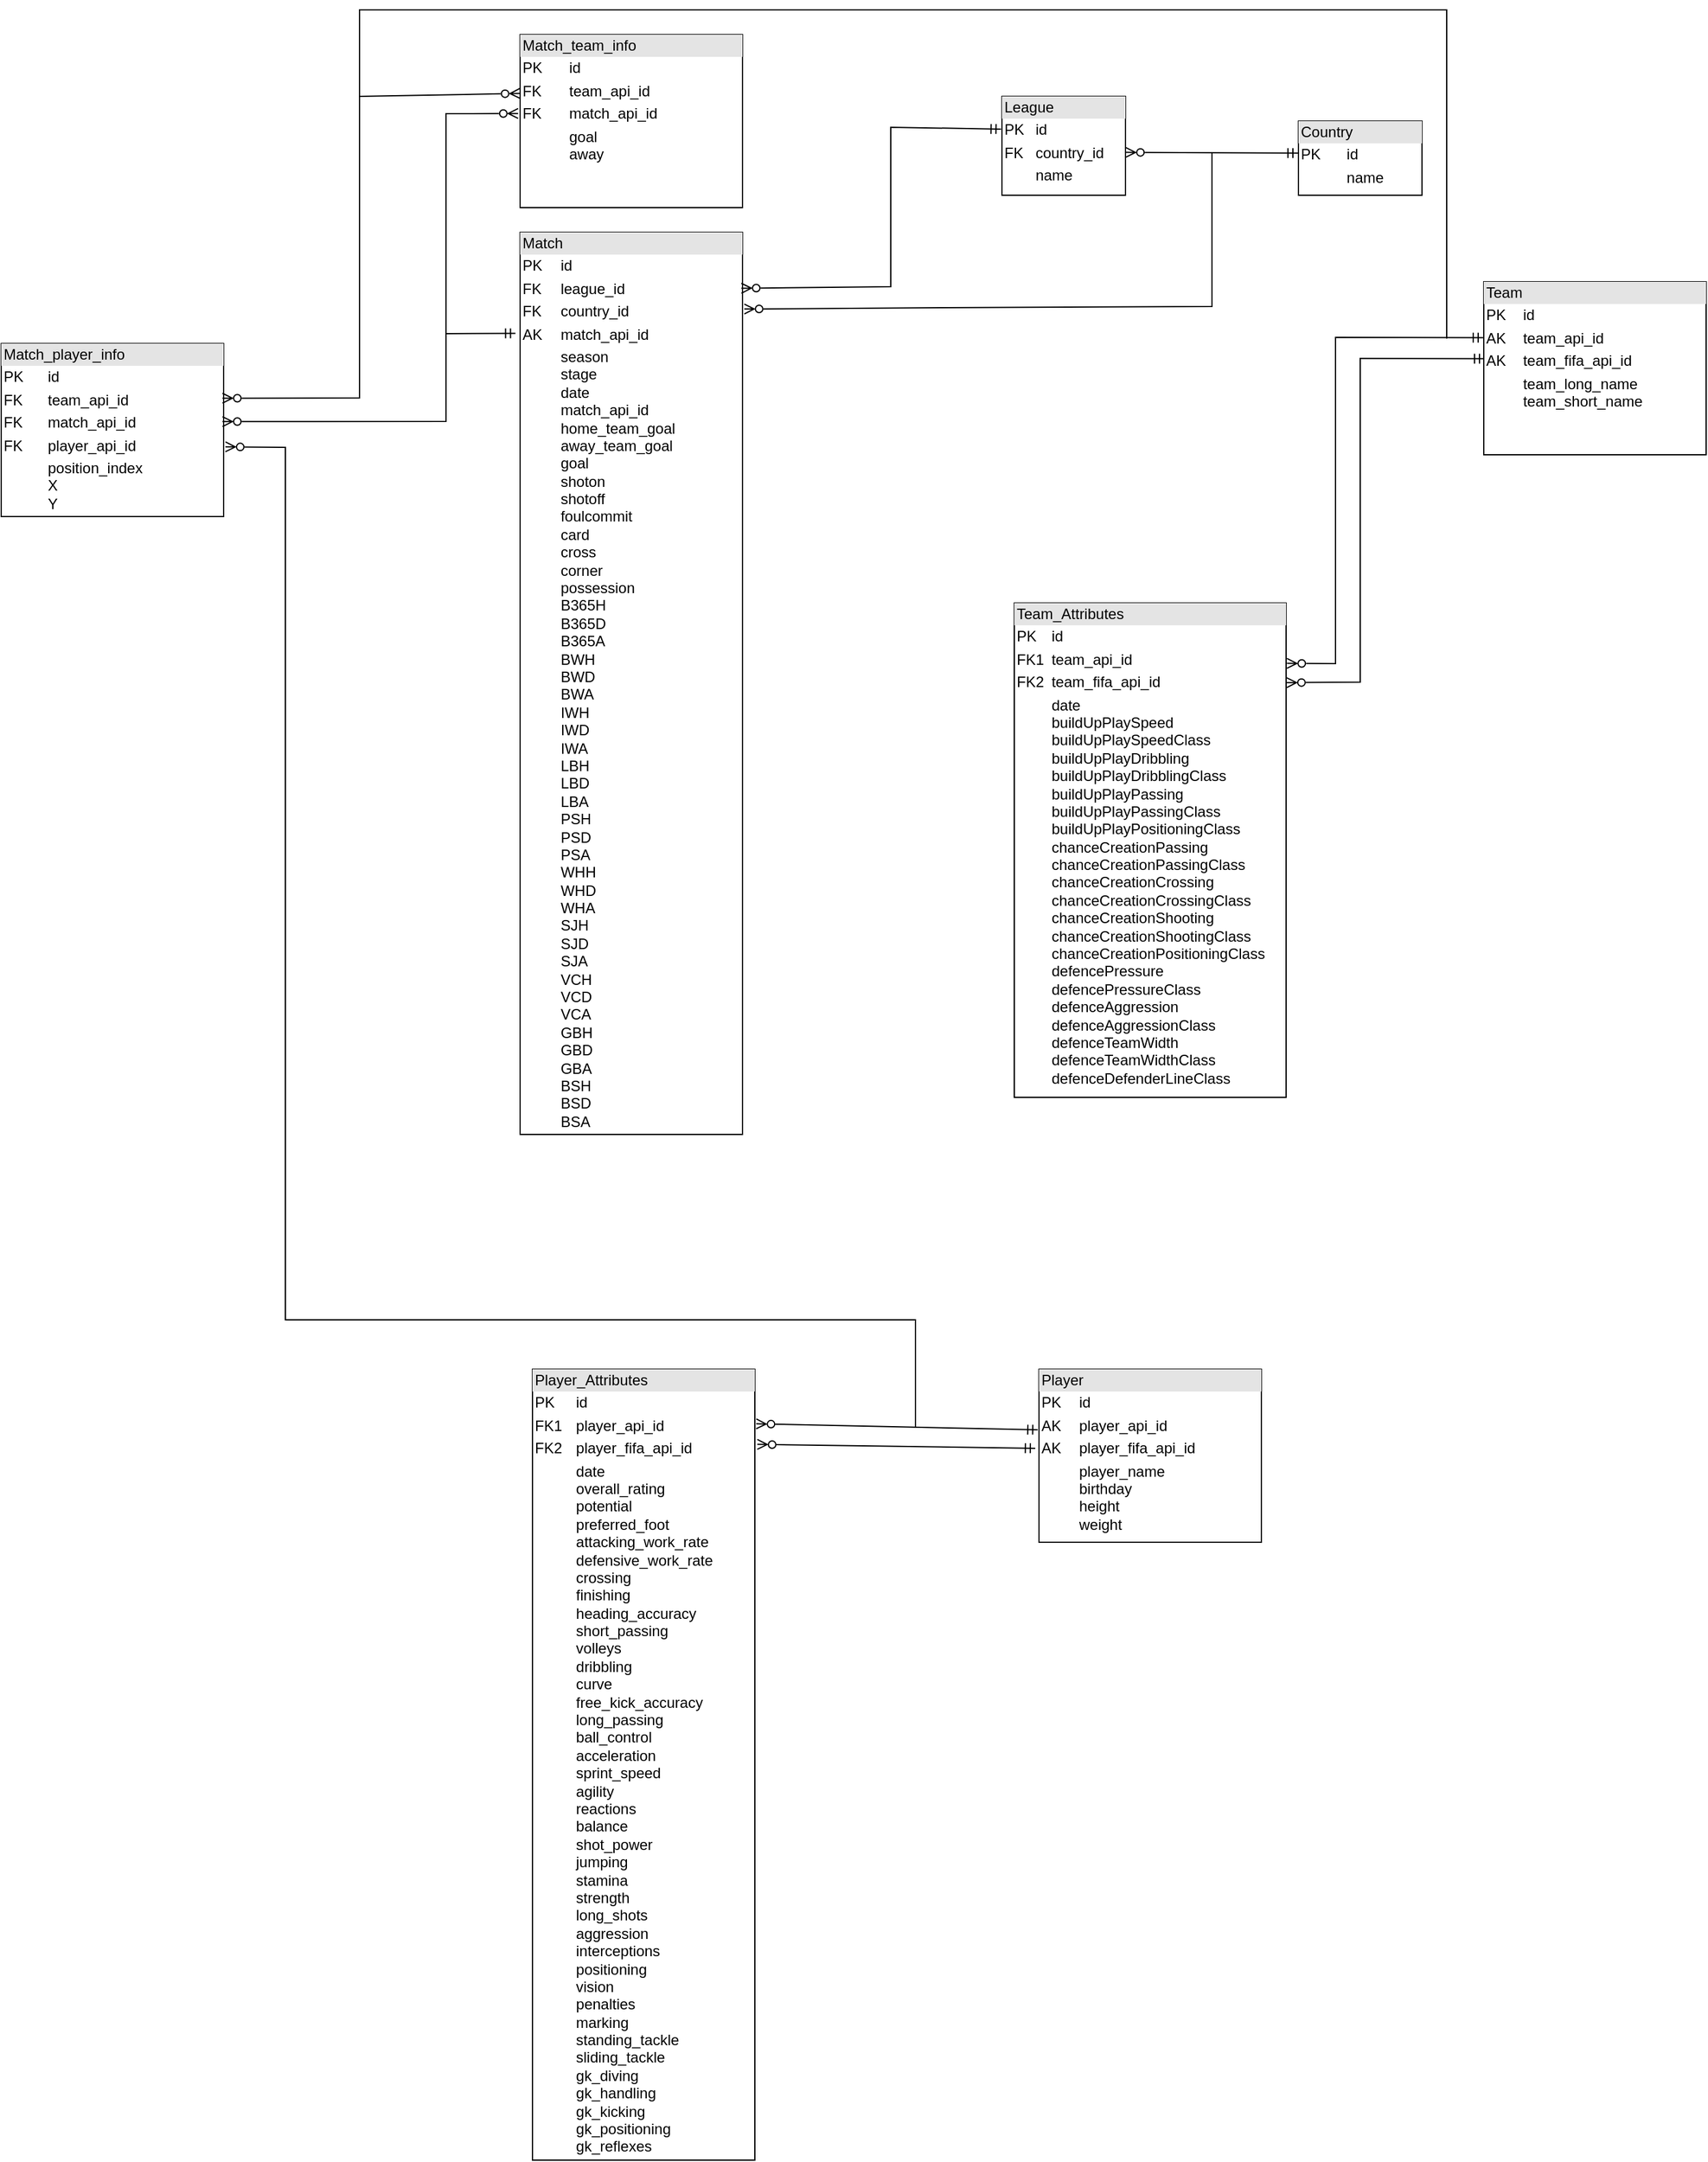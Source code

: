 <mxfile version="21.0.2" type="device"><diagram id="C5RBs43oDa-KdzZeNtuy" name="Page-1"><mxGraphModel dx="2336" dy="1973" grid="1" gridSize="10" guides="1" tooltips="1" connect="1" arrows="1" fold="1" page="1" pageScale="1" pageWidth="827" pageHeight="1169" math="0" shadow="0"><root><mxCell id="WIyWlLk6GJQsqaUBKTNV-0"/><mxCell id="WIyWlLk6GJQsqaUBKTNV-1" parent="WIyWlLk6GJQsqaUBKTNV-0"/><mxCell id="w4pTYqP21C4rSckpjoDH-13" value="&lt;div style=&quot;box-sizing:border-box;width:100%;background:#e4e4e4;padding:2px;&quot;&gt;Player&lt;/div&gt;&lt;table style=&quot;width:100%;font-size:1em;&quot; cellpadding=&quot;2&quot; cellspacing=&quot;0&quot;&gt;&lt;tbody&gt;&lt;tr&gt;&lt;td&gt;PK&lt;/td&gt;&lt;td&gt;id&lt;/td&gt;&lt;/tr&gt;&lt;tr&gt;&lt;td&gt;AK&lt;/td&gt;&lt;td&gt;player_api_id&lt;/td&gt;&lt;/tr&gt;&lt;tr&gt;&lt;td&gt;AK&lt;/td&gt;&lt;td&gt;player_fifa_api_id&lt;/td&gt;&lt;/tr&gt;&lt;tr&gt;&lt;td&gt;&lt;/td&gt;&lt;td&gt;player_name&lt;br&gt;birthday&lt;br&gt;height&lt;br&gt;weight&lt;/td&gt;&lt;/tr&gt;&lt;/tbody&gt;&lt;/table&gt;" style="verticalAlign=top;align=left;overflow=fill;html=1;whiteSpace=wrap;perimeterSpacing=0;" vertex="1" parent="WIyWlLk6GJQsqaUBKTNV-1"><mxGeometry x="520" y="910" width="180" height="140" as="geometry"/></mxCell><mxCell id="w4pTYqP21C4rSckpjoDH-16" value="&lt;div style=&quot;box-sizing:border-box;width:100%;background:#e4e4e4;padding:2px;&quot;&gt;Player_Attributes&lt;/div&gt;&lt;table style=&quot;width:100%;font-size:1em;&quot; cellpadding=&quot;2&quot; cellspacing=&quot;0&quot;&gt;&lt;tbody&gt;&lt;tr&gt;&lt;td&gt;PK&lt;/td&gt;&lt;td&gt;id&lt;/td&gt;&lt;/tr&gt;&lt;tr&gt;&lt;td&gt;FK1&lt;/td&gt;&lt;td&gt;player_api_id&lt;/td&gt;&lt;/tr&gt;&lt;tr&gt;&lt;td&gt;FK2&lt;/td&gt;&lt;td&gt;player_fifa_api_id&lt;/td&gt;&lt;/tr&gt;&lt;tr&gt;&lt;td&gt;&lt;/td&gt;&lt;td&gt;date&lt;br&gt;overall_rating&lt;br&gt;potential&lt;br&gt;preferred_foot&lt;br&gt;attacking_work_rate&lt;br&gt;defensive_work_rate&lt;br&gt;crossing&lt;br&gt;finishing&lt;br&gt;heading_accuracy&lt;br&gt;short_passing&lt;br&gt;volleys&lt;br&gt;dribbling&lt;br&gt;curve&lt;br&gt;free_kick_accuracy&lt;br&gt;long_passing&lt;br&gt;ball_control&lt;br&gt;acceleration&lt;br&gt;sprint_speed&lt;br&gt;agility&lt;br&gt;reactions&lt;br&gt;balance&lt;br&gt;shot_power&lt;br&gt;jumping&lt;br&gt;stamina&lt;br&gt;strength&lt;br&gt;long_shots&lt;br&gt;aggression&lt;br&gt;interceptions&lt;br&gt;positioning&lt;br&gt;vision&lt;br&gt;penalties&lt;br&gt;marking&lt;br&gt;standing_tackle&lt;br&gt;sliding_tackle&lt;br&gt;gk_diving&lt;br&gt;gk_handling&lt;br&gt;gk_kicking&lt;br&gt;gk_positioning&lt;br&gt;gk_reflexes&lt;/td&gt;&lt;/tr&gt;&lt;/tbody&gt;&lt;/table&gt;" style="verticalAlign=top;align=left;overflow=fill;html=1;whiteSpace=wrap;" vertex="1" parent="WIyWlLk6GJQsqaUBKTNV-1"><mxGeometry x="110" y="910" width="180" height="640" as="geometry"/></mxCell><mxCell id="w4pTYqP21C4rSckpjoDH-17" value="" style="endArrow=ERmandOne;html=1;rounded=0;exitX=1.006;exitY=0.069;exitDx=0;exitDy=0;exitPerimeter=0;entryX=-0.006;entryY=0.35;entryDx=0;entryDy=0;entryPerimeter=0;startArrow=ERzeroToMany;startFill=0;endFill=0;" edge="1" parent="WIyWlLk6GJQsqaUBKTNV-1" source="w4pTYqP21C4rSckpjoDH-16" target="w4pTYqP21C4rSckpjoDH-13"><mxGeometry width="50" height="50" relative="1" as="geometry"><mxPoint x="350" y="1000" as="sourcePoint"/><mxPoint x="400" y="950" as="targetPoint"/><Array as="points"/></mxGeometry></mxCell><mxCell id="w4pTYqP21C4rSckpjoDH-18" value="" style="endArrow=ERmandOne;html=1;rounded=0;exitX=1.011;exitY=0.095;exitDx=0;exitDy=0;exitPerimeter=0;entryX=-0.017;entryY=0.457;entryDx=0;entryDy=0;entryPerimeter=0;startArrow=ERzeroToMany;startFill=0;endFill=0;" edge="1" parent="WIyWlLk6GJQsqaUBKTNV-1" source="w4pTYqP21C4rSckpjoDH-16" target="w4pTYqP21C4rSckpjoDH-13"><mxGeometry width="50" height="50" relative="1" as="geometry"><mxPoint x="301" y="995" as="sourcePoint"/><mxPoint x="619" y="990" as="targetPoint"/></mxGeometry></mxCell><mxCell id="w4pTYqP21C4rSckpjoDH-20" value="&lt;div style=&quot;box-sizing:border-box;width:100%;background:#e4e4e4;padding:2px;&quot;&gt;Match&lt;/div&gt;&lt;table style=&quot;width:100%;font-size:1em;&quot; cellpadding=&quot;2&quot; cellspacing=&quot;0&quot;&gt;&lt;tbody&gt;&lt;tr&gt;&lt;td&gt;PK&lt;/td&gt;&lt;td&gt;id&lt;/td&gt;&lt;/tr&gt;&lt;tr&gt;&lt;td&gt;FK&lt;/td&gt;&lt;td&gt;league_id&lt;/td&gt;&lt;/tr&gt;&lt;tr&gt;&lt;td&gt;FK&lt;/td&gt;&lt;td&gt;country_id&lt;/td&gt;&lt;/tr&gt;&lt;tr&gt;&lt;td&gt;AK&lt;/td&gt;&lt;td&gt;match_api_id&lt;br&gt;&lt;/td&gt;&lt;/tr&gt;&lt;tr&gt;&lt;td&gt;&lt;/td&gt;&lt;td&gt;season&lt;br&gt;stage&lt;br&gt;date&lt;br&gt;match_api_id&lt;br&gt;home_team_goal&lt;br&gt;away_team_goal&lt;br&gt;goal&lt;br&gt;shoton&lt;br&gt;shotoff&lt;br&gt;foulcommit&lt;br&gt;card&lt;br&gt;cross&lt;br&gt;corner&lt;br&gt;possession&lt;br&gt;B365H&lt;br&gt;B365D&lt;br&gt;B365A&lt;br&gt;BWH&lt;br&gt;BWD&lt;br&gt;BWA&lt;br&gt;IWH&lt;br&gt;IWD&lt;br&gt;IWA&lt;br&gt;LBH&lt;br&gt;LBD&lt;br&gt;LBA&lt;br&gt;PSH&lt;br&gt;PSD&lt;br&gt;PSA&lt;br&gt;WHH&lt;br&gt;WHD&lt;br&gt;WHA&lt;br&gt;SJH&lt;br&gt;SJD&lt;br&gt;SJA&lt;br&gt;VCH&lt;br&gt;VCD&lt;br&gt;VCA&lt;br&gt;GBH&lt;br&gt;GBD&lt;br&gt;GBA&lt;br&gt;BSH&lt;br&gt;BSD&lt;br&gt;BSA&lt;br&gt;&lt;/td&gt;&lt;/tr&gt;&lt;/tbody&gt;&lt;/table&gt;" style="verticalAlign=top;align=left;overflow=fill;html=1;whiteSpace=wrap;" vertex="1" parent="WIyWlLk6GJQsqaUBKTNV-1"><mxGeometry x="100" y="-10" width="180" height="730" as="geometry"/></mxCell><mxCell id="w4pTYqP21C4rSckpjoDH-27" value="&lt;div style=&quot;box-sizing:border-box;width:100%;background:#e4e4e4;padding:2px;&quot;&gt;Team_Attributes&lt;/div&gt;&lt;table style=&quot;width:100%;font-size:1em;&quot; cellpadding=&quot;2&quot; cellspacing=&quot;0&quot;&gt;&lt;tbody&gt;&lt;tr&gt;&lt;td&gt;PK&lt;/td&gt;&lt;td&gt;id&lt;/td&gt;&lt;/tr&gt;&lt;tr&gt;&lt;td&gt;FK1&lt;/td&gt;&lt;td&gt;team_api_id&lt;/td&gt;&lt;/tr&gt;&lt;tr&gt;&lt;td&gt;FK2&lt;/td&gt;&lt;td&gt;team_fifa_api_id&lt;/td&gt;&lt;/tr&gt;&lt;tr&gt;&lt;td&gt;&lt;/td&gt;&lt;td&gt;date&lt;br&gt;buildUpPlaySpeed&lt;br&gt;buildUpPlaySpeedClass&lt;br&gt;buildUpPlayDribbling&lt;br&gt;buildUpPlayDribblingClass&lt;br&gt;buildUpPlayPassing&lt;br&gt;buildUpPlayPassingClass&lt;br&gt;buildUpPlayPositioningClass&lt;br&gt;chanceCreationPassing&lt;br&gt;chanceCreationPassingClass&lt;br&gt;chanceCreationCrossing&lt;br&gt;chanceCreationCrossingClass&lt;br&gt;chanceCreationShooting&lt;br&gt;chanceCreationShootingClass&lt;br&gt;chanceCreationPositioningClass&lt;br&gt;defencePressure&lt;br&gt;defencePressureClass&lt;br&gt;defenceAggression&lt;br&gt;defenceAggressionClass&lt;br&gt;defenceTeamWidth&lt;br&gt;defenceTeamWidthClass&lt;br&gt;defenceDefenderLineClass&lt;br&gt;&lt;br&gt;&lt;/td&gt;&lt;/tr&gt;&lt;/tbody&gt;&lt;/table&gt;" style="verticalAlign=top;align=left;overflow=fill;html=1;whiteSpace=wrap;" vertex="1" parent="WIyWlLk6GJQsqaUBKTNV-1"><mxGeometry x="500" y="290" width="220" height="400" as="geometry"/></mxCell><mxCell id="w4pTYqP21C4rSckpjoDH-28" value="" style="endArrow=ERmandOne;html=1;rounded=0;exitX=1.002;exitY=0.161;exitDx=0;exitDy=0;exitPerimeter=0;entryX=0.003;entryY=0.445;entryDx=0;entryDy=0;entryPerimeter=0;startArrow=ERzeroToMany;startFill=0;endFill=0;" edge="1" parent="WIyWlLk6GJQsqaUBKTNV-1" source="w4pTYqP21C4rSckpjoDH-27" target="w4pTYqP21C4rSckpjoDH-26"><mxGeometry width="50" height="50" relative="1" as="geometry"><mxPoint x="680" y="330" as="sourcePoint"/><mxPoint x="1100" y="100" as="targetPoint"/><Array as="points"><mxPoint x="780" y="354"/><mxPoint x="780" y="92"/></Array></mxGeometry></mxCell><mxCell id="w4pTYqP21C4rSckpjoDH-29" value="" style="endArrow=ERmandOne;html=1;rounded=0;exitX=1.003;exitY=0.122;exitDx=0;exitDy=0;exitPerimeter=0;entryX=-0.003;entryY=0.323;entryDx=0;entryDy=0;entryPerimeter=0;startArrow=ERzeroToMany;startFill=0;endFill=0;" edge="1" parent="WIyWlLk6GJQsqaUBKTNV-1" source="w4pTYqP21C4rSckpjoDH-27" target="w4pTYqP21C4rSckpjoDH-26"><mxGeometry width="50" height="50" relative="1" as="geometry"><mxPoint x="930" y="231" as="sourcePoint"/><mxPoint x="1071" y="-31" as="targetPoint"/><Array as="points"><mxPoint x="760" y="339"/><mxPoint x="760" y="75"/></Array></mxGeometry></mxCell><mxCell id="w4pTYqP21C4rSckpjoDH-32" value="&lt;div style=&quot;box-sizing:border-box;width:100%;background:#e4e4e4;padding:2px;&quot;&gt;League&lt;/div&gt;&lt;table style=&quot;width:100%;font-size:1em;&quot; cellpadding=&quot;2&quot; cellspacing=&quot;0&quot;&gt;&lt;tbody&gt;&lt;tr&gt;&lt;td&gt;PK&lt;/td&gt;&lt;td&gt;id&lt;/td&gt;&lt;/tr&gt;&lt;tr&gt;&lt;td&gt;FK&lt;/td&gt;&lt;td&gt;country_id&lt;/td&gt;&lt;/tr&gt;&lt;tr&gt;&lt;td&gt;&lt;/td&gt;&lt;td&gt;name&lt;br&gt;&lt;br&gt;&lt;br&gt;&lt;/td&gt;&lt;/tr&gt;&lt;/tbody&gt;&lt;/table&gt;" style="verticalAlign=top;align=left;overflow=fill;html=1;whiteSpace=wrap;perimeterSpacing=0;" vertex="1" parent="WIyWlLk6GJQsqaUBKTNV-1"><mxGeometry x="490" y="-120" width="100" height="80" as="geometry"/></mxCell><mxCell id="w4pTYqP21C4rSckpjoDH-33" value="&lt;div style=&quot;box-sizing:border-box;width:100%;background:#e4e4e4;padding:2px;&quot;&gt;Country&lt;/div&gt;&lt;table style=&quot;width:100%;font-size:1em;&quot; cellpadding=&quot;2&quot; cellspacing=&quot;0&quot;&gt;&lt;tbody&gt;&lt;tr&gt;&lt;td&gt;PK&lt;/td&gt;&lt;td&gt;id&lt;/td&gt;&lt;/tr&gt;&lt;tr&gt;&lt;td&gt;&lt;/td&gt;&lt;td&gt;name&lt;br&gt;&lt;br&gt;&lt;br&gt;&lt;/td&gt;&lt;/tr&gt;&lt;/tbody&gt;&lt;/table&gt;" style="verticalAlign=top;align=left;overflow=fill;html=1;whiteSpace=wrap;perimeterSpacing=0;" vertex="1" parent="WIyWlLk6GJQsqaUBKTNV-1"><mxGeometry x="730" y="-100" width="100" height="60" as="geometry"/></mxCell><mxCell id="w4pTYqP21C4rSckpjoDH-34" value="" style="endArrow=ERmandOne;html=1;rounded=0;exitX=1.001;exitY=0.566;exitDx=0;exitDy=0;exitPerimeter=0;startArrow=ERzeroToMany;startFill=0;endFill=0;entryX=-0.005;entryY=0.431;entryDx=0;entryDy=0;entryPerimeter=0;" edge="1" parent="WIyWlLk6GJQsqaUBKTNV-1" source="w4pTYqP21C4rSckpjoDH-32" target="w4pTYqP21C4rSckpjoDH-33"><mxGeometry width="50" height="50" relative="1" as="geometry"><mxPoint x="620" y="-90" as="sourcePoint"/><mxPoint x="710" y="-90" as="targetPoint"/></mxGeometry></mxCell><mxCell id="w4pTYqP21C4rSckpjoDH-35" value="" style="endArrow=none;html=1;rounded=0;exitX=1.008;exitY=0.085;exitDx=0;exitDy=0;exitPerimeter=0;startArrow=ERzeroToMany;startFill=0;" edge="1" parent="WIyWlLk6GJQsqaUBKTNV-1" source="w4pTYqP21C4rSckpjoDH-20"><mxGeometry width="50" height="50" relative="1" as="geometry"><mxPoint x="840" y="-10" as="sourcePoint"/><mxPoint x="660" y="-74" as="targetPoint"/><Array as="points"><mxPoint x="440" y="51"/><mxPoint x="660" y="50"/><mxPoint x="660" y="-30"/></Array></mxGeometry></mxCell><mxCell id="w4pTYqP21C4rSckpjoDH-36" value="" style="endArrow=ERmandOne;html=1;rounded=0;startArrow=ERzeroToMany;startFill=0;entryX=-0.008;entryY=0.331;entryDx=0;entryDy=0;entryPerimeter=0;endFill=0;exitX=0.995;exitY=0.062;exitDx=0;exitDy=0;exitPerimeter=0;" edge="1" parent="WIyWlLk6GJQsqaUBKTNV-1" source="w4pTYqP21C4rSckpjoDH-20" target="w4pTYqP21C4rSckpjoDH-32"><mxGeometry width="50" height="50" relative="1" as="geometry"><mxPoint x="280" y="30" as="sourcePoint"/><mxPoint x="679" y="-95" as="targetPoint"/><Array as="points"><mxPoint x="400" y="34"/><mxPoint x="400" y="-95"/></Array></mxGeometry></mxCell><mxCell id="w4pTYqP21C4rSckpjoDH-26" value="&lt;div style=&quot;box-sizing:border-box;width:100%;background:#e4e4e4;padding:2px;&quot;&gt;Team&lt;/div&gt;&lt;table style=&quot;width:100%;font-size:1em;&quot; cellpadding=&quot;2&quot; cellspacing=&quot;0&quot;&gt;&lt;tbody&gt;&lt;tr&gt;&lt;td&gt;PK&lt;/td&gt;&lt;td&gt;id&lt;/td&gt;&lt;/tr&gt;&lt;tr&gt;&lt;td&gt;AK&lt;/td&gt;&lt;td&gt;team_api_id&lt;/td&gt;&lt;/tr&gt;&lt;tr&gt;&lt;td&gt;AK&lt;/td&gt;&lt;td&gt;team_fifa_api_id&lt;/td&gt;&lt;/tr&gt;&lt;tr&gt;&lt;td&gt;&lt;/td&gt;&lt;td&gt;team_long_name&lt;br&gt;team_short_name&lt;br&gt;&lt;br&gt;&lt;/td&gt;&lt;/tr&gt;&lt;/tbody&gt;&lt;/table&gt;" style="verticalAlign=top;align=left;overflow=fill;html=1;whiteSpace=wrap;perimeterSpacing=0;" vertex="1" parent="WIyWlLk6GJQsqaUBKTNV-1"><mxGeometry x="880" y="30" width="180" height="140" as="geometry"/></mxCell><mxCell id="w4pTYqP21C4rSckpjoDH-38" value="&lt;div style=&quot;box-sizing:border-box;width:100%;background:#e4e4e4;padding:2px;&quot;&gt;Match_player_info&lt;/div&gt;&lt;table style=&quot;width:100%;font-size:1em;&quot; cellpadding=&quot;2&quot; cellspacing=&quot;0&quot;&gt;&lt;tbody&gt;&lt;tr&gt;&lt;td&gt;PK&lt;/td&gt;&lt;td&gt;id&lt;/td&gt;&lt;/tr&gt;&lt;tr&gt;&lt;td&gt;FK&lt;/td&gt;&lt;td&gt;team_api_id&lt;br&gt;&lt;/td&gt;&lt;/tr&gt;&lt;tr&gt;&lt;td&gt;FK&lt;/td&gt;&lt;td&gt;match_api_id&lt;/td&gt;&lt;/tr&gt;&lt;tr&gt;&lt;td&gt;FK&lt;/td&gt;&lt;td&gt;player_api_id&lt;/td&gt;&lt;/tr&gt;&lt;tr&gt;&lt;td&gt;&lt;/td&gt;&lt;td&gt;position_index&lt;br&gt;X&lt;br&gt;Y&lt;br&gt;&lt;br&gt;&lt;/td&gt;&lt;/tr&gt;&lt;/tbody&gt;&lt;/table&gt;" style="verticalAlign=top;align=left;overflow=fill;html=1;whiteSpace=wrap;" vertex="1" parent="WIyWlLk6GJQsqaUBKTNV-1"><mxGeometry x="-320" y="80" width="180" height="140" as="geometry"/></mxCell><mxCell id="w4pTYqP21C4rSckpjoDH-39" value="" style="endArrow=ERmandOne;html=1;rounded=0;exitX=0.995;exitY=0.451;exitDx=0;exitDy=0;exitPerimeter=0;startArrow=ERzeroToMany;startFill=0;endFill=0;entryX=-0.021;entryY=0.112;entryDx=0;entryDy=0;entryPerimeter=0;" edge="1" parent="WIyWlLk6GJQsqaUBKTNV-1" source="w4pTYqP21C4rSckpjoDH-38" target="w4pTYqP21C4rSckpjoDH-20"><mxGeometry width="50" height="50" relative="1" as="geometry"><mxPoint x="140" y="160" as="sourcePoint"/><mxPoint x="80" y="110" as="targetPoint"/><Array as="points"><mxPoint x="40" y="143"/><mxPoint x="40" y="72"/></Array></mxGeometry></mxCell><mxCell id="w4pTYqP21C4rSckpjoDH-40" value="" style="endArrow=none;html=1;rounded=0;endFill=0;startArrow=ERzeroToMany;startFill=0;exitX=1.008;exitY=0.597;exitDx=0;exitDy=0;exitPerimeter=0;" edge="1" parent="WIyWlLk6GJQsqaUBKTNV-1" source="w4pTYqP21C4rSckpjoDH-38"><mxGeometry width="50" height="50" relative="1" as="geometry"><mxPoint x="-130" y="164" as="sourcePoint"/><mxPoint x="420" y="957" as="targetPoint"/><Array as="points"><mxPoint x="-90" y="164"/><mxPoint x="-90" y="870"/><mxPoint x="420" y="870"/></Array></mxGeometry></mxCell><mxCell id="w4pTYqP21C4rSckpjoDH-41" value="" style="endArrow=none;html=1;rounded=0;exitX=0.995;exitY=0.316;exitDx=0;exitDy=0;exitPerimeter=0;startArrow=ERzeroToMany;startFill=0;" edge="1" parent="WIyWlLk6GJQsqaUBKTNV-1" source="w4pTYqP21C4rSckpjoDH-38"><mxGeometry width="50" height="50" relative="1" as="geometry"><mxPoint x="210" as="sourcePoint"/><mxPoint x="850" y="76" as="targetPoint"/><Array as="points"><mxPoint x="-30" y="124"/><mxPoint x="-30" y="-190"/><mxPoint x="850" y="-190"/></Array></mxGeometry></mxCell><mxCell id="w4pTYqP21C4rSckpjoDH-42" value="&lt;div style=&quot;box-sizing:border-box;width:100%;background:#e4e4e4;padding:2px;&quot;&gt;Match_team_info&lt;/div&gt;&lt;table style=&quot;width:100%;font-size:1em;&quot; cellpadding=&quot;2&quot; cellspacing=&quot;0&quot;&gt;&lt;tbody&gt;&lt;tr&gt;&lt;td&gt;PK&lt;/td&gt;&lt;td&gt;id&lt;/td&gt;&lt;/tr&gt;&lt;tr&gt;&lt;td&gt;FK&lt;/td&gt;&lt;td&gt;team_api_id&lt;br&gt;&lt;/td&gt;&lt;/tr&gt;&lt;tr&gt;&lt;td&gt;FK&lt;/td&gt;&lt;td&gt;match_api_id&lt;/td&gt;&lt;/tr&gt;&lt;tr&gt;&lt;td&gt;&lt;/td&gt;&lt;td&gt;goal&lt;br&gt;away&lt;br&gt;&lt;br&gt;&lt;/td&gt;&lt;/tr&gt;&lt;/tbody&gt;&lt;/table&gt;" style="verticalAlign=top;align=left;overflow=fill;html=1;whiteSpace=wrap;" vertex="1" parent="WIyWlLk6GJQsqaUBKTNV-1"><mxGeometry x="100" y="-170" width="180" height="140" as="geometry"/></mxCell><mxCell id="w4pTYqP21C4rSckpjoDH-43" value="" style="endArrow=ERzeroToMany;html=1;rounded=0;entryX=-0.009;entryY=0.456;entryDx=0;entryDy=0;entryPerimeter=0;startArrow=none;startFill=0;endFill=0;" edge="1" parent="WIyWlLk6GJQsqaUBKTNV-1" target="w4pTYqP21C4rSckpjoDH-42"><mxGeometry width="50" height="50" relative="1" as="geometry"><mxPoint x="40" y="72" as="sourcePoint"/><mxPoint x="40" y="-110" as="targetPoint"/><Array as="points"><mxPoint x="40" y="-106"/></Array></mxGeometry></mxCell><mxCell id="w4pTYqP21C4rSckpjoDH-44" value="" style="endArrow=ERzeroToMany;html=1;rounded=0;entryX=-0.001;entryY=0.34;entryDx=0;entryDy=0;entryPerimeter=0;startArrow=none;startFill=0;endFill=0;" edge="1" parent="WIyWlLk6GJQsqaUBKTNV-1" target="w4pTYqP21C4rSckpjoDH-42"><mxGeometry width="50" height="50" relative="1" as="geometry"><mxPoint x="-30" y="-120" as="sourcePoint"/><mxPoint x="250" y="-50" as="targetPoint"/></mxGeometry></mxCell></root></mxGraphModel></diagram></mxfile>